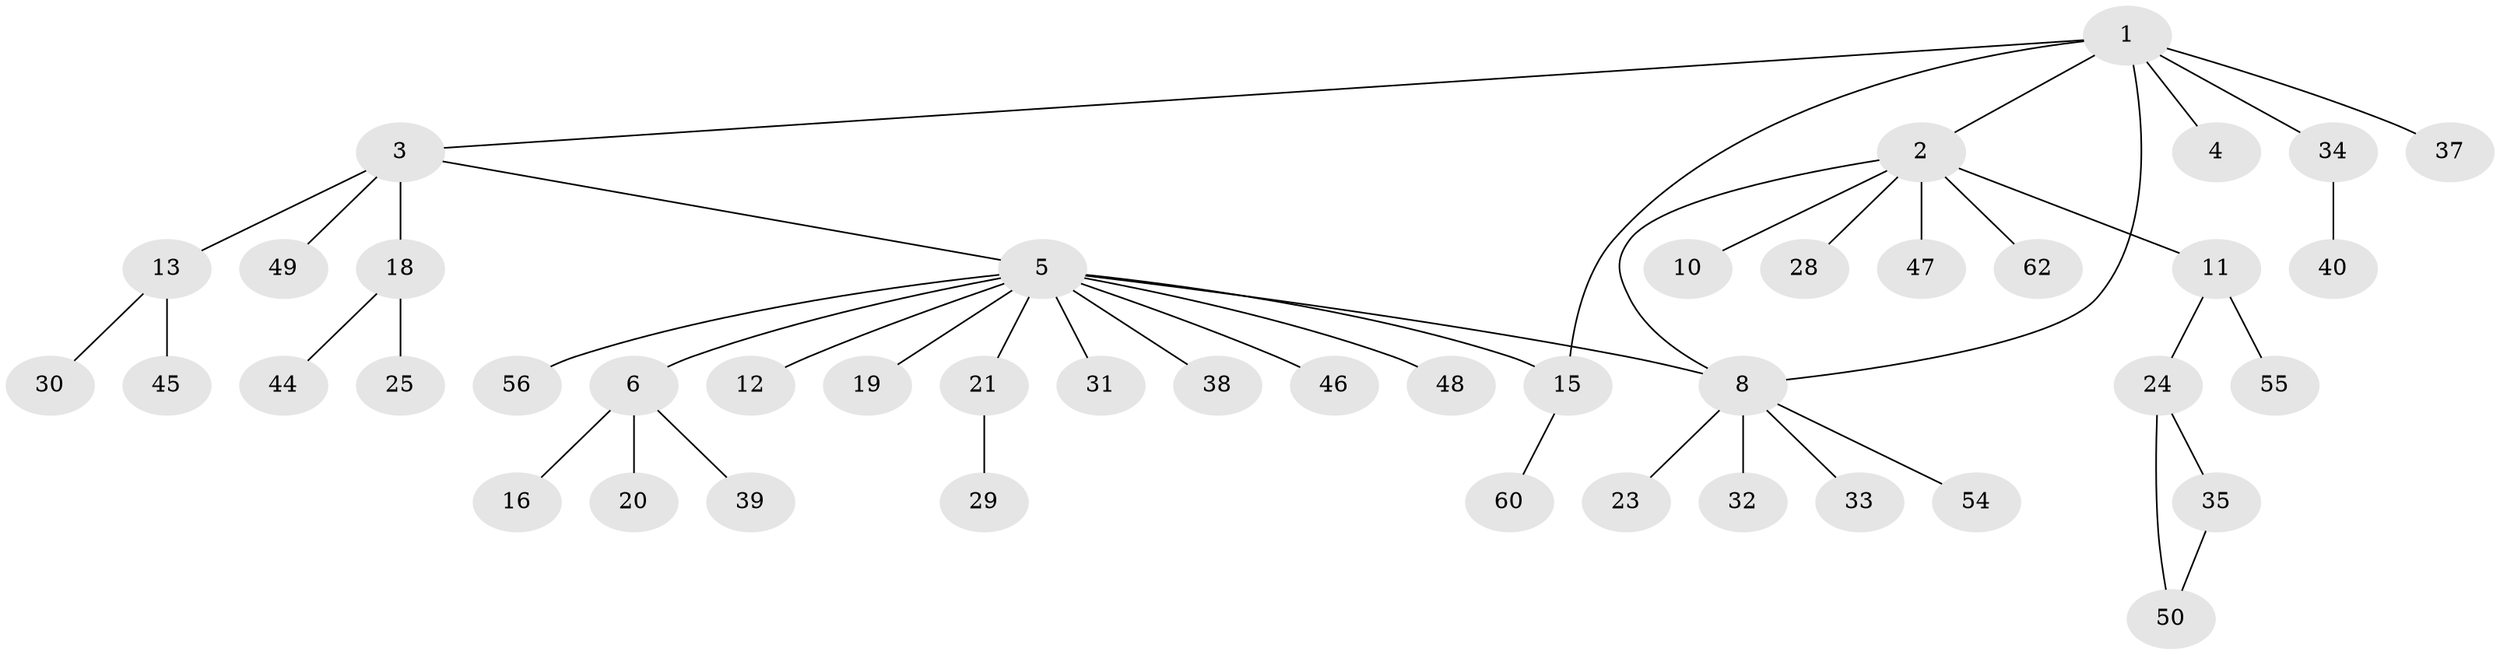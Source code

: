 // original degree distribution, {6: 0.03225806451612903, 7: 0.016129032258064516, 1: 0.5806451612903226, 13: 0.016129032258064516, 5: 0.016129032258064516, 2: 0.20967741935483872, 8: 0.016129032258064516, 3: 0.08064516129032258, 4: 0.03225806451612903}
// Generated by graph-tools (version 1.1) at 2025/11/02/27/25 16:11:09]
// undirected, 44 vertices, 47 edges
graph export_dot {
graph [start="1"]
  node [color=gray90,style=filled];
  1 [super="+9"];
  2 [super="+7"];
  3 [super="+52"];
  4;
  5 [super="+57"];
  6 [super="+41"];
  8 [super="+26"];
  10;
  11 [super="+14"];
  12;
  13 [super="+17"];
  15 [super="+36"];
  16;
  18 [super="+22"];
  19 [super="+53"];
  20;
  21;
  23 [super="+27"];
  24 [super="+42"];
  25;
  28;
  29 [super="+43"];
  30;
  31;
  32 [super="+59"];
  33;
  34 [super="+61"];
  35;
  37;
  38;
  39;
  40;
  44;
  45;
  46;
  47;
  48 [super="+58"];
  49;
  50 [super="+51"];
  54;
  55;
  56;
  60;
  62;
  1 -- 2;
  1 -- 3;
  1 -- 4;
  1 -- 15;
  1 -- 34;
  1 -- 8;
  1 -- 37;
  2 -- 8;
  2 -- 10;
  2 -- 28;
  2 -- 47;
  2 -- 62;
  2 -- 11;
  3 -- 5;
  3 -- 13;
  3 -- 18;
  3 -- 49;
  5 -- 6;
  5 -- 8;
  5 -- 12;
  5 -- 15;
  5 -- 19;
  5 -- 21;
  5 -- 31;
  5 -- 38;
  5 -- 46;
  5 -- 48;
  5 -- 56;
  6 -- 16;
  6 -- 20;
  6 -- 39;
  8 -- 23;
  8 -- 32;
  8 -- 33;
  8 -- 54;
  11 -- 24;
  11 -- 55;
  13 -- 45;
  13 -- 30;
  15 -- 60;
  18 -- 44;
  18 -- 25;
  21 -- 29;
  24 -- 35;
  24 -- 50;
  34 -- 40;
  35 -- 50;
}
